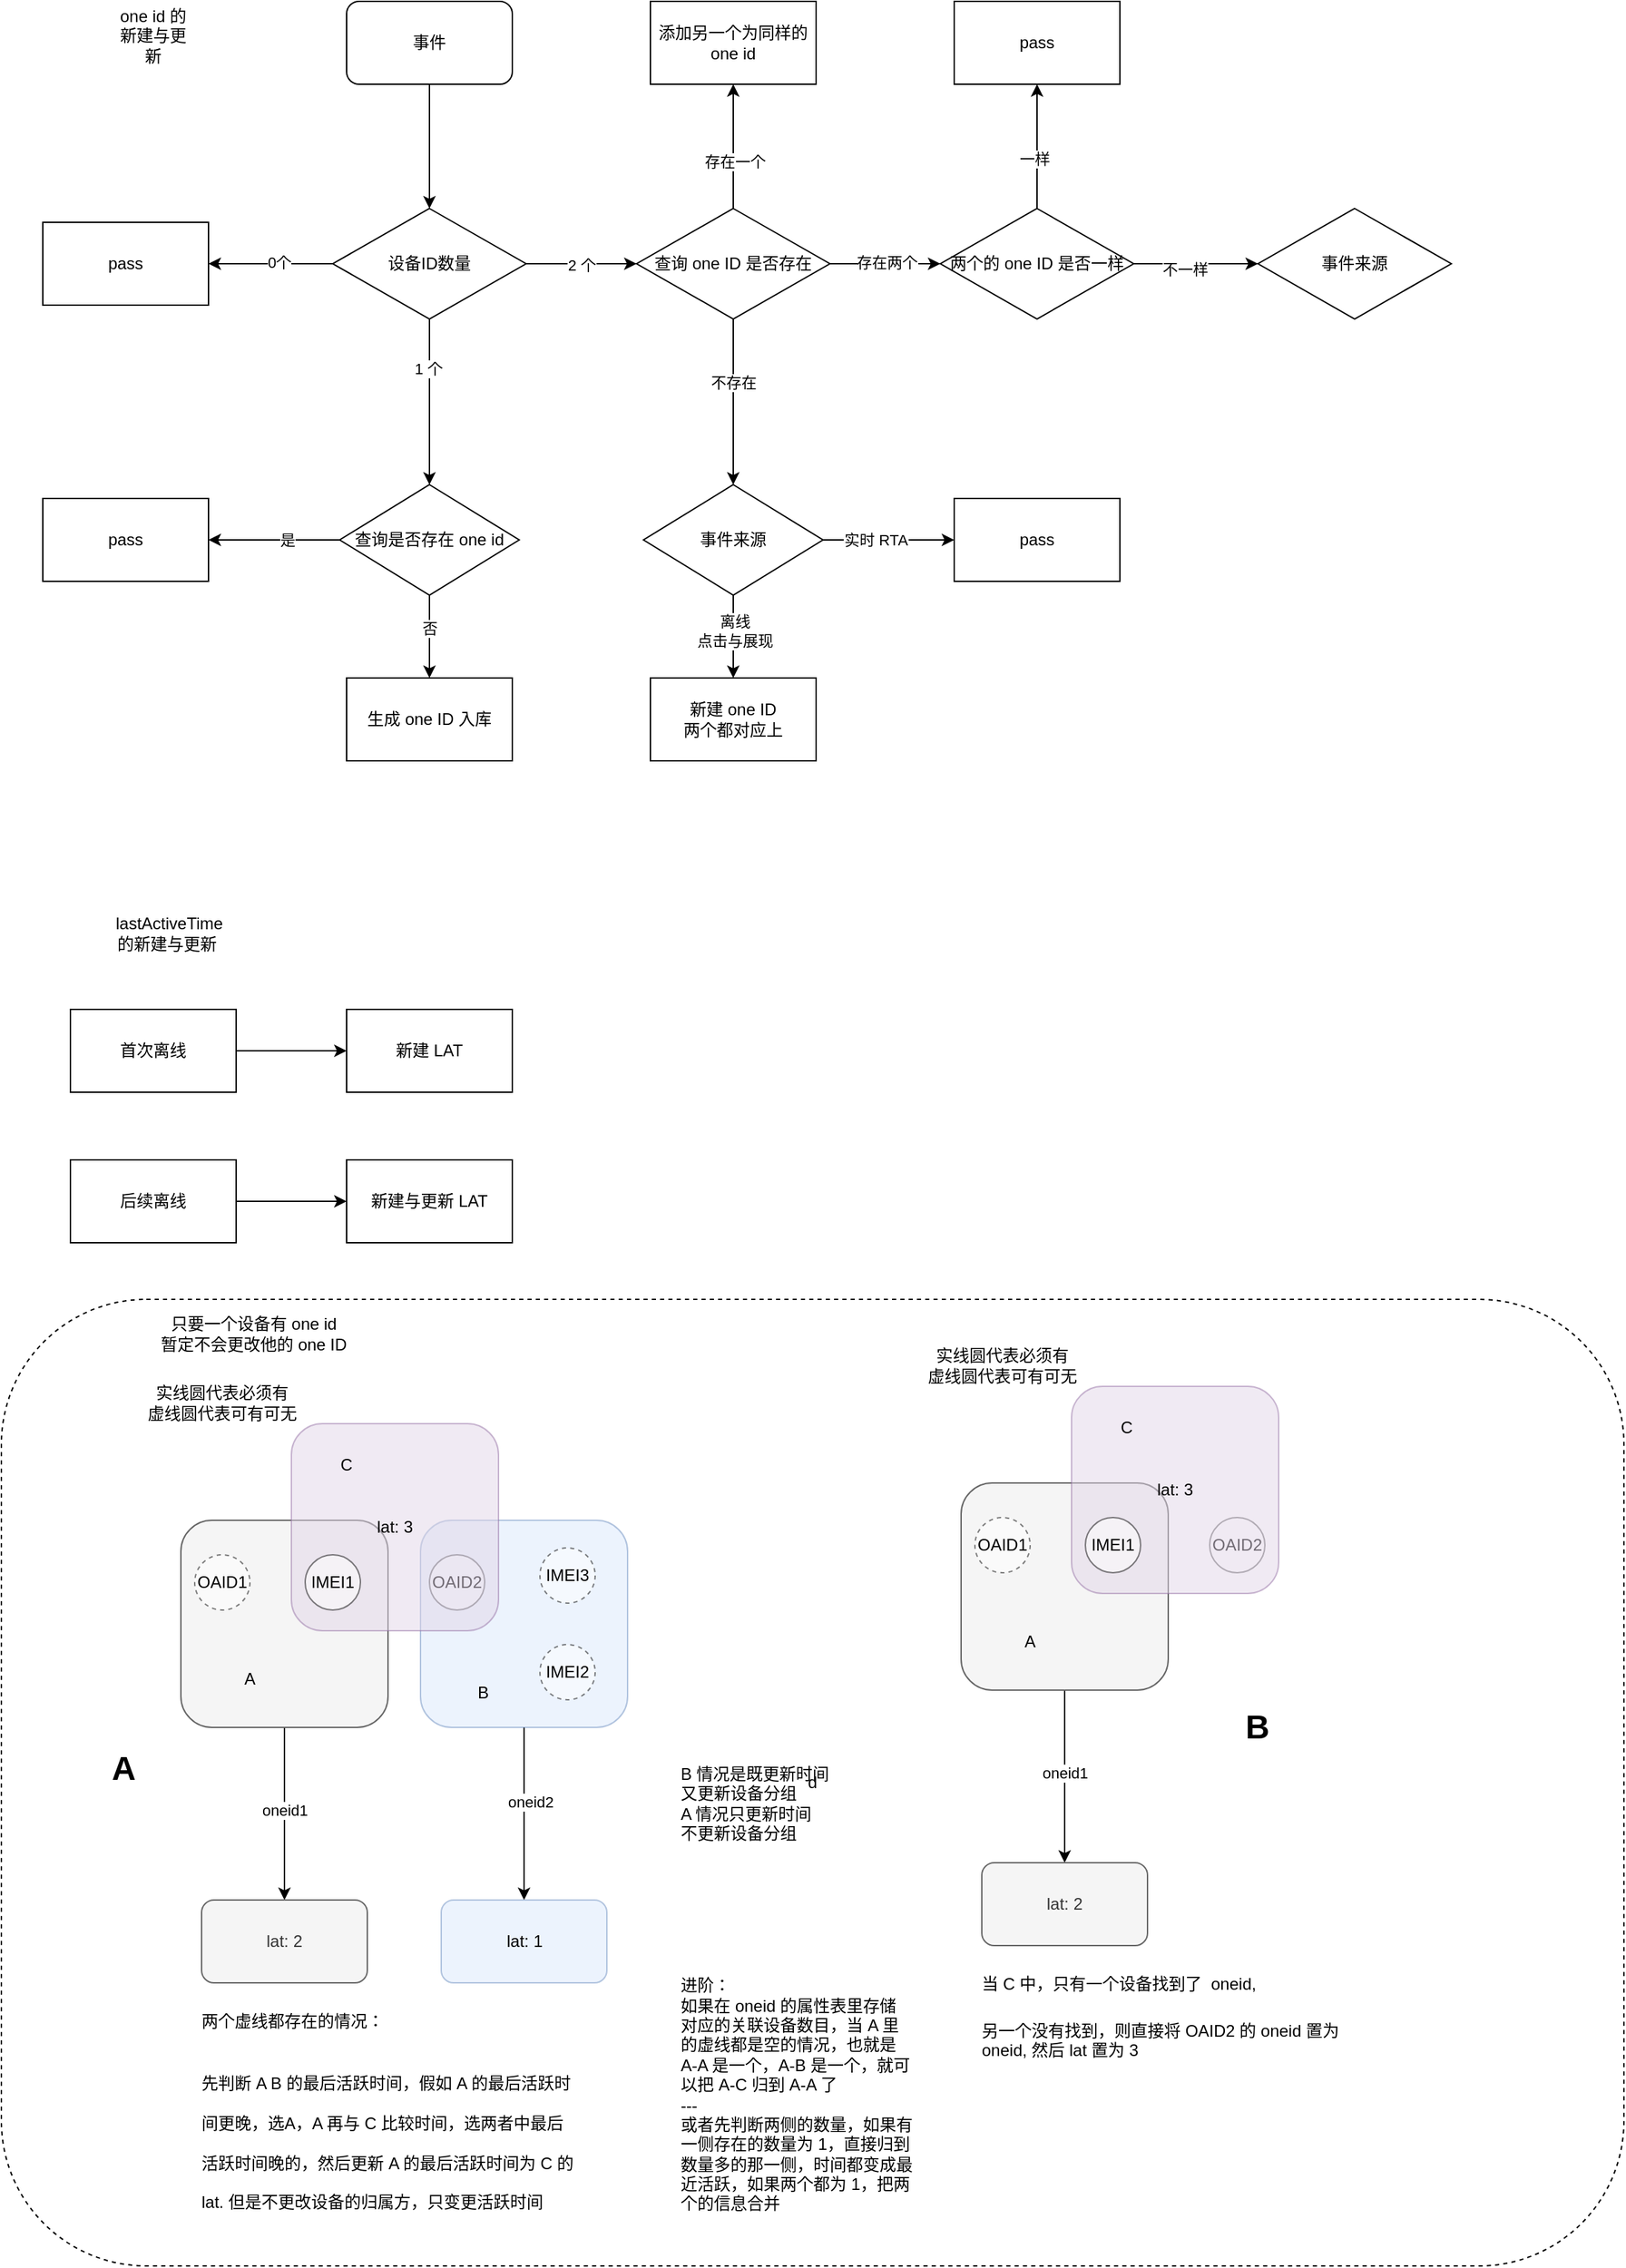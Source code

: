 <mxfile version="15.9.4" type="github">
  <diagram id="OggHDC_XwhGOQqRmTYB_" name="Page-1">
    <mxGraphModel dx="2547" dy="1125" grid="1" gridSize="10" guides="1" tooltips="1" connect="1" arrows="1" fold="1" page="1" pageScale="1" pageWidth="827" pageHeight="1169" math="0" shadow="0">
      <root>
        <mxCell id="0" />
        <mxCell id="1" parent="0" />
        <mxCell id="YP-snuiQqxFkFAlJXJVS-33" value="d" style="rounded=1;whiteSpace=wrap;html=1;dashed=1;" vertex="1" parent="1">
          <mxGeometry x="-730" y="1210" width="1175" height="700" as="geometry" />
        </mxCell>
        <mxCell id="YP-snuiQqxFkFAlJXJVS-22" value="" style="edgeStyle=orthogonalEdgeStyle;rounded=0;orthogonalLoop=1;jettySize=auto;html=1;" edge="1" parent="1" source="YP-snuiQqxFkFAlJXJVS-14" target="YP-snuiQqxFkFAlJXJVS-21">
          <mxGeometry relative="1" as="geometry" />
        </mxCell>
        <mxCell id="YP-snuiQqxFkFAlJXJVS-28" value="oneid1" style="edgeLabel;html=1;align=center;verticalAlign=middle;resizable=0;points=[];" vertex="1" connectable="0" parent="YP-snuiQqxFkFAlJXJVS-22">
          <mxGeometry x="-0.04" relative="1" as="geometry">
            <mxPoint as="offset" />
          </mxGeometry>
        </mxCell>
        <mxCell id="YP-snuiQqxFkFAlJXJVS-14" value="" style="rounded=1;whiteSpace=wrap;html=1;fillColor=#f5f5f5;fontColor=#333333;strokeColor=#666666;" vertex="1" parent="1">
          <mxGeometry x="-600" y="1370" width="150" height="150" as="geometry" />
        </mxCell>
        <mxCell id="YP-snuiQqxFkFAlJXJVS-24" value="" style="edgeStyle=orthogonalEdgeStyle;rounded=0;orthogonalLoop=1;jettySize=auto;html=1;" edge="1" parent="1" source="YP-snuiQqxFkFAlJXJVS-15" target="YP-snuiQqxFkFAlJXJVS-23">
          <mxGeometry relative="1" as="geometry" />
        </mxCell>
        <mxCell id="YP-snuiQqxFkFAlJXJVS-29" value="oneid2" style="edgeLabel;html=1;align=center;verticalAlign=middle;resizable=0;points=[];" vertex="1" connectable="0" parent="YP-snuiQqxFkFAlJXJVS-24">
          <mxGeometry x="-0.136" y="4" relative="1" as="geometry">
            <mxPoint as="offset" />
          </mxGeometry>
        </mxCell>
        <mxCell id="YP-snuiQqxFkFAlJXJVS-15" value="" style="rounded=1;whiteSpace=wrap;html=1;opacity=50;fillColor=#dae8fc;strokeColor=#6c8ebf;" vertex="1" parent="1">
          <mxGeometry x="-426.5" y="1370" width="150" height="150" as="geometry" />
        </mxCell>
        <mxCell id="4dGFSIArGV9XnBd7hIBl-4" style="edgeStyle=orthogonalEdgeStyle;rounded=0;orthogonalLoop=1;jettySize=auto;html=1;" parent="1" edge="1">
          <mxGeometry relative="1" as="geometry">
            <mxPoint x="-420" y="420" as="targetPoint" />
            <mxPoint x="-420" y="330" as="sourcePoint" />
          </mxGeometry>
        </mxCell>
        <mxCell id="4dGFSIArGV9XnBd7hIBl-8" value="" style="edgeStyle=orthogonalEdgeStyle;rounded=0;orthogonalLoop=1;jettySize=auto;html=1;" parent="1" source="4dGFSIArGV9XnBd7hIBl-6" target="4dGFSIArGV9XnBd7hIBl-7" edge="1">
          <mxGeometry relative="1" as="geometry" />
        </mxCell>
        <mxCell id="4dGFSIArGV9XnBd7hIBl-9" value="0个" style="edgeLabel;html=1;align=center;verticalAlign=middle;resizable=0;points=[];" parent="4dGFSIArGV9XnBd7hIBl-8" vertex="1" connectable="0">
          <mxGeometry x="-0.133" y="-1" relative="1" as="geometry">
            <mxPoint as="offset" />
          </mxGeometry>
        </mxCell>
        <mxCell id="4dGFSIArGV9XnBd7hIBl-11" value="" style="edgeStyle=orthogonalEdgeStyle;rounded=0;orthogonalLoop=1;jettySize=auto;html=1;entryX=0.5;entryY=0;entryDx=0;entryDy=0;" parent="1" source="4dGFSIArGV9XnBd7hIBl-6" target="4dGFSIArGV9XnBd7hIBl-13" edge="1">
          <mxGeometry relative="1" as="geometry">
            <mxPoint x="-420" y="610" as="targetPoint" />
          </mxGeometry>
        </mxCell>
        <mxCell id="4dGFSIArGV9XnBd7hIBl-12" value="1 个" style="edgeLabel;html=1;align=center;verticalAlign=middle;resizable=0;points=[];" parent="4dGFSIArGV9XnBd7hIBl-11" vertex="1" connectable="0">
          <mxGeometry x="-0.4" y="-1" relative="1" as="geometry">
            <mxPoint as="offset" />
          </mxGeometry>
        </mxCell>
        <mxCell id="4dGFSIArGV9XnBd7hIBl-21" value="" style="edgeStyle=orthogonalEdgeStyle;rounded=0;orthogonalLoop=1;jettySize=auto;html=1;" parent="1" source="4dGFSIArGV9XnBd7hIBl-6" target="4dGFSIArGV9XnBd7hIBl-20" edge="1">
          <mxGeometry relative="1" as="geometry" />
        </mxCell>
        <mxCell id="4dGFSIArGV9XnBd7hIBl-22" value="2 个" style="edgeLabel;html=1;align=center;verticalAlign=middle;resizable=0;points=[];" parent="4dGFSIArGV9XnBd7hIBl-21" vertex="1" connectable="0">
          <mxGeometry y="-1" relative="1" as="geometry">
            <mxPoint as="offset" />
          </mxGeometry>
        </mxCell>
        <mxCell id="4dGFSIArGV9XnBd7hIBl-6" value="设备ID数量" style="rhombus;whiteSpace=wrap;html=1;" parent="1" vertex="1">
          <mxGeometry x="-490" y="420" width="140" height="80" as="geometry" />
        </mxCell>
        <mxCell id="4dGFSIArGV9XnBd7hIBl-7" value="pass" style="whiteSpace=wrap;html=1;" parent="1" vertex="1">
          <mxGeometry x="-700" y="430" width="120" height="60" as="geometry" />
        </mxCell>
        <mxCell id="4dGFSIArGV9XnBd7hIBl-15" value="" style="edgeStyle=orthogonalEdgeStyle;rounded=0;orthogonalLoop=1;jettySize=auto;html=1;" parent="1" source="4dGFSIArGV9XnBd7hIBl-13" target="4dGFSIArGV9XnBd7hIBl-14" edge="1">
          <mxGeometry relative="1" as="geometry" />
        </mxCell>
        <mxCell id="4dGFSIArGV9XnBd7hIBl-16" value="否" style="edgeLabel;html=1;align=center;verticalAlign=middle;resizable=0;points=[];" parent="4dGFSIArGV9XnBd7hIBl-15" vertex="1" connectable="0">
          <mxGeometry x="-0.222" relative="1" as="geometry">
            <mxPoint as="offset" />
          </mxGeometry>
        </mxCell>
        <mxCell id="4dGFSIArGV9XnBd7hIBl-18" value="" style="edgeStyle=orthogonalEdgeStyle;rounded=0;orthogonalLoop=1;jettySize=auto;html=1;" parent="1" source="4dGFSIArGV9XnBd7hIBl-13" target="4dGFSIArGV9XnBd7hIBl-17" edge="1">
          <mxGeometry relative="1" as="geometry" />
        </mxCell>
        <mxCell id="4dGFSIArGV9XnBd7hIBl-19" value="是" style="edgeLabel;html=1;align=center;verticalAlign=middle;resizable=0;points=[];" parent="4dGFSIArGV9XnBd7hIBl-18" vertex="1" connectable="0">
          <mxGeometry x="-0.2" relative="1" as="geometry">
            <mxPoint as="offset" />
          </mxGeometry>
        </mxCell>
        <mxCell id="4dGFSIArGV9XnBd7hIBl-13" value="&lt;span&gt;查询是否存在 one id&lt;/span&gt;" style="rhombus;whiteSpace=wrap;html=1;" parent="1" vertex="1">
          <mxGeometry x="-485" y="620" width="130" height="80" as="geometry" />
        </mxCell>
        <mxCell id="4dGFSIArGV9XnBd7hIBl-14" value="生成 one ID 入库" style="whiteSpace=wrap;html=1;" parent="1" vertex="1">
          <mxGeometry x="-480" y="760" width="120" height="60" as="geometry" />
        </mxCell>
        <mxCell id="4dGFSIArGV9XnBd7hIBl-17" value="pass" style="whiteSpace=wrap;html=1;" parent="1" vertex="1">
          <mxGeometry x="-700" y="630" width="120" height="60" as="geometry" />
        </mxCell>
        <mxCell id="4dGFSIArGV9XnBd7hIBl-24" value="" style="edgeStyle=orthogonalEdgeStyle;rounded=0;orthogonalLoop=1;jettySize=auto;html=1;" parent="1" source="4dGFSIArGV9XnBd7hIBl-20" target="4dGFSIArGV9XnBd7hIBl-23" edge="1">
          <mxGeometry relative="1" as="geometry" />
        </mxCell>
        <mxCell id="4dGFSIArGV9XnBd7hIBl-25" value="存在一个" style="edgeLabel;html=1;align=center;verticalAlign=middle;resizable=0;points=[];" parent="4dGFSIArGV9XnBd7hIBl-24" vertex="1" connectable="0">
          <mxGeometry x="-0.244" y="-1" relative="1" as="geometry">
            <mxPoint as="offset" />
          </mxGeometry>
        </mxCell>
        <mxCell id="4dGFSIArGV9XnBd7hIBl-27" value="" style="edgeStyle=orthogonalEdgeStyle;rounded=0;orthogonalLoop=1;jettySize=auto;html=1;entryX=0.5;entryY=0;entryDx=0;entryDy=0;" parent="1" source="4dGFSIArGV9XnBd7hIBl-20" target="4dGFSIArGV9XnBd7hIBl-107" edge="1">
          <mxGeometry relative="1" as="geometry">
            <mxPoint x="-200" y="610" as="targetPoint" />
          </mxGeometry>
        </mxCell>
        <mxCell id="4dGFSIArGV9XnBd7hIBl-28" value="不存在" style="edgeLabel;html=1;align=center;verticalAlign=middle;resizable=0;points=[];" parent="4dGFSIArGV9XnBd7hIBl-27" vertex="1" connectable="0">
          <mxGeometry x="-0.244" relative="1" as="geometry">
            <mxPoint as="offset" />
          </mxGeometry>
        </mxCell>
        <mxCell id="4dGFSIArGV9XnBd7hIBl-32" value="" style="edgeStyle=orthogonalEdgeStyle;rounded=0;orthogonalLoop=1;jettySize=auto;html=1;" parent="1" source="4dGFSIArGV9XnBd7hIBl-20" target="4dGFSIArGV9XnBd7hIBl-31" edge="1">
          <mxGeometry relative="1" as="geometry" />
        </mxCell>
        <mxCell id="4dGFSIArGV9XnBd7hIBl-33" value="存在两个" style="edgeLabel;html=1;align=center;verticalAlign=middle;resizable=0;points=[];" parent="4dGFSIArGV9XnBd7hIBl-32" vertex="1" connectable="0">
          <mxGeometry x="0.025" y="1" relative="1" as="geometry">
            <mxPoint as="offset" />
          </mxGeometry>
        </mxCell>
        <mxCell id="4dGFSIArGV9XnBd7hIBl-20" value="查询 one ID 是否存在" style="rhombus;whiteSpace=wrap;html=1;" parent="1" vertex="1">
          <mxGeometry x="-270" y="420" width="140" height="80" as="geometry" />
        </mxCell>
        <mxCell id="4dGFSIArGV9XnBd7hIBl-23" value="添加另一个为同样的&lt;br&gt;one id" style="whiteSpace=wrap;html=1;" parent="1" vertex="1">
          <mxGeometry x="-260" y="270" width="120" height="60" as="geometry" />
        </mxCell>
        <mxCell id="4dGFSIArGV9XnBd7hIBl-35" value="" style="edgeStyle=orthogonalEdgeStyle;rounded=0;orthogonalLoop=1;jettySize=auto;html=1;" parent="1" source="4dGFSIArGV9XnBd7hIBl-31" target="4dGFSIArGV9XnBd7hIBl-34" edge="1">
          <mxGeometry relative="1" as="geometry" />
        </mxCell>
        <mxCell id="4dGFSIArGV9XnBd7hIBl-36" value="一样" style="edgeLabel;html=1;align=center;verticalAlign=middle;resizable=0;points=[];" parent="4dGFSIArGV9XnBd7hIBl-35" vertex="1" connectable="0">
          <mxGeometry x="-0.2" y="2" relative="1" as="geometry">
            <mxPoint as="offset" />
          </mxGeometry>
        </mxCell>
        <mxCell id="4dGFSIArGV9XnBd7hIBl-38" value="" style="edgeStyle=orthogonalEdgeStyle;rounded=0;orthogonalLoop=1;jettySize=auto;html=1;" parent="1" source="4dGFSIArGV9XnBd7hIBl-31" edge="1">
          <mxGeometry relative="1" as="geometry">
            <mxPoint x="180" y="460" as="targetPoint" />
          </mxGeometry>
        </mxCell>
        <mxCell id="4dGFSIArGV9XnBd7hIBl-39" value="不一样" style="edgeLabel;html=1;align=center;verticalAlign=middle;resizable=0;points=[];" parent="4dGFSIArGV9XnBd7hIBl-38" vertex="1" connectable="0">
          <mxGeometry x="-0.178" y="-4" relative="1" as="geometry">
            <mxPoint as="offset" />
          </mxGeometry>
        </mxCell>
        <mxCell id="4dGFSIArGV9XnBd7hIBl-31" value="两个的 one ID 是否一样" style="rhombus;whiteSpace=wrap;html=1;" parent="1" vertex="1">
          <mxGeometry x="-50" y="420" width="140" height="80" as="geometry" />
        </mxCell>
        <mxCell id="4dGFSIArGV9XnBd7hIBl-34" value="pass" style="whiteSpace=wrap;html=1;" parent="1" vertex="1">
          <mxGeometry x="-40" y="270" width="120" height="60" as="geometry" />
        </mxCell>
        <mxCell id="4dGFSIArGV9XnBd7hIBl-109" value="" style="edgeStyle=orthogonalEdgeStyle;rounded=0;orthogonalLoop=1;jettySize=auto;html=1;" parent="1" source="4dGFSIArGV9XnBd7hIBl-107" target="4dGFSIArGV9XnBd7hIBl-108" edge="1">
          <mxGeometry relative="1" as="geometry" />
        </mxCell>
        <mxCell id="4dGFSIArGV9XnBd7hIBl-110" value="离线&lt;br&gt;点击与展现" style="edgeLabel;html=1;align=center;verticalAlign=middle;resizable=0;points=[];" parent="4dGFSIArGV9XnBd7hIBl-109" vertex="1" connectable="0">
          <mxGeometry x="-0.156" y="1" relative="1" as="geometry">
            <mxPoint as="offset" />
          </mxGeometry>
        </mxCell>
        <mxCell id="4dGFSIArGV9XnBd7hIBl-112" value="" style="edgeStyle=orthogonalEdgeStyle;rounded=0;orthogonalLoop=1;jettySize=auto;html=1;" parent="1" source="4dGFSIArGV9XnBd7hIBl-107" target="4dGFSIArGV9XnBd7hIBl-111" edge="1">
          <mxGeometry relative="1" as="geometry" />
        </mxCell>
        <mxCell id="4dGFSIArGV9XnBd7hIBl-113" value="实时 RTA" style="edgeLabel;html=1;align=center;verticalAlign=middle;resizable=0;points=[];" parent="4dGFSIArGV9XnBd7hIBl-112" vertex="1" connectable="0">
          <mxGeometry x="-0.2" relative="1" as="geometry">
            <mxPoint as="offset" />
          </mxGeometry>
        </mxCell>
        <mxCell id="4dGFSIArGV9XnBd7hIBl-107" value="事件来源" style="rhombus;whiteSpace=wrap;html=1;" parent="1" vertex="1">
          <mxGeometry x="-265" y="620" width="130" height="80" as="geometry" />
        </mxCell>
        <mxCell id="4dGFSIArGV9XnBd7hIBl-108" value="新建 one ID&lt;br&gt;两个都对应上" style="whiteSpace=wrap;html=1;" parent="1" vertex="1">
          <mxGeometry x="-260" y="760" width="120" height="60" as="geometry" />
        </mxCell>
        <mxCell id="4dGFSIArGV9XnBd7hIBl-111" value="pass" style="whiteSpace=wrap;html=1;" parent="1" vertex="1">
          <mxGeometry x="-40" y="630" width="120" height="60" as="geometry" />
        </mxCell>
        <mxCell id="4dGFSIArGV9XnBd7hIBl-115" value="&lt;span&gt;事件&lt;/span&gt;" style="rounded=1;whiteSpace=wrap;html=1;" parent="1" vertex="1">
          <mxGeometry x="-480" y="270" width="120" height="60" as="geometry" />
        </mxCell>
        <mxCell id="YP-snuiQqxFkFAlJXJVS-1" value="事件来源" style="rhombus;whiteSpace=wrap;html=1;" vertex="1" parent="1">
          <mxGeometry x="180" y="420" width="140" height="80" as="geometry" />
        </mxCell>
        <mxCell id="YP-snuiQqxFkFAlJXJVS-2" value="one id 的新建与更新" style="text;html=1;strokeColor=none;fillColor=none;align=center;verticalAlign=middle;whiteSpace=wrap;rounded=0;" vertex="1" parent="1">
          <mxGeometry x="-650" y="280" width="60" height="30" as="geometry" />
        </mxCell>
        <mxCell id="YP-snuiQqxFkFAlJXJVS-3" value="&amp;nbsp;lastActiveTime 的新建与更新" style="text;html=1;strokeColor=none;fillColor=none;align=center;verticalAlign=middle;whiteSpace=wrap;rounded=0;" vertex="1" parent="1">
          <mxGeometry x="-640" y="930" width="60" height="30" as="geometry" />
        </mxCell>
        <mxCell id="YP-snuiQqxFkFAlJXJVS-6" value="" style="edgeStyle=orthogonalEdgeStyle;rounded=0;orthogonalLoop=1;jettySize=auto;html=1;" edge="1" parent="1" source="YP-snuiQqxFkFAlJXJVS-4" target="YP-snuiQqxFkFAlJXJVS-5">
          <mxGeometry relative="1" as="geometry" />
        </mxCell>
        <mxCell id="YP-snuiQqxFkFAlJXJVS-4" value="首次离线" style="rounded=0;whiteSpace=wrap;html=1;" vertex="1" parent="1">
          <mxGeometry x="-680" y="1000" width="120" height="60" as="geometry" />
        </mxCell>
        <mxCell id="YP-snuiQqxFkFAlJXJVS-5" value="新建 LAT" style="whiteSpace=wrap;html=1;rounded=0;" vertex="1" parent="1">
          <mxGeometry x="-480" y="1000" width="120" height="60" as="geometry" />
        </mxCell>
        <mxCell id="YP-snuiQqxFkFAlJXJVS-7" value="" style="edgeStyle=orthogonalEdgeStyle;rounded=0;orthogonalLoop=1;jettySize=auto;html=1;" edge="1" parent="1" source="YP-snuiQqxFkFAlJXJVS-8" target="YP-snuiQqxFkFAlJXJVS-9">
          <mxGeometry relative="1" as="geometry" />
        </mxCell>
        <mxCell id="YP-snuiQqxFkFAlJXJVS-8" value="后续离线" style="rounded=0;whiteSpace=wrap;html=1;" vertex="1" parent="1">
          <mxGeometry x="-680" y="1109" width="120" height="60" as="geometry" />
        </mxCell>
        <mxCell id="YP-snuiQqxFkFAlJXJVS-9" value="新建与更新 LAT" style="whiteSpace=wrap;html=1;rounded=0;" vertex="1" parent="1">
          <mxGeometry x="-480" y="1109" width="120" height="60" as="geometry" />
        </mxCell>
        <mxCell id="YP-snuiQqxFkFAlJXJVS-16" value="OAID1" style="ellipse;whiteSpace=wrap;html=1;aspect=fixed;opacity=50;dashed=1;" vertex="1" parent="1">
          <mxGeometry x="-590" y="1395" width="40" height="40" as="geometry" />
        </mxCell>
        <mxCell id="YP-snuiQqxFkFAlJXJVS-18" value="OAID2" style="ellipse;whiteSpace=wrap;html=1;aspect=fixed;opacity=50;" vertex="1" parent="1">
          <mxGeometry x="-420" y="1395" width="40" height="40" as="geometry" />
        </mxCell>
        <mxCell id="YP-snuiQqxFkFAlJXJVS-19" value="lat: 3" style="rounded=1;whiteSpace=wrap;html=1;opacity=50;fillColor=#e1d5e7;strokeColor=#9673a6;" vertex="1" parent="1">
          <mxGeometry x="-520" y="1300" width="150" height="150" as="geometry" />
        </mxCell>
        <mxCell id="YP-snuiQqxFkFAlJXJVS-20" value="IMEI2" style="ellipse;whiteSpace=wrap;html=1;aspect=fixed;opacity=50;dashed=1;" vertex="1" parent="1">
          <mxGeometry x="-340" y="1460" width="40" height="40" as="geometry" />
        </mxCell>
        <mxCell id="YP-snuiQqxFkFAlJXJVS-17" value="IMEI1" style="ellipse;whiteSpace=wrap;html=1;aspect=fixed;opacity=50;" vertex="1" parent="1">
          <mxGeometry x="-510" y="1395" width="40" height="40" as="geometry" />
        </mxCell>
        <mxCell id="YP-snuiQqxFkFAlJXJVS-21" value="lat: 2" style="whiteSpace=wrap;html=1;fillColor=#f5f5f5;strokeColor=#666666;fontColor=#333333;rounded=1;" vertex="1" parent="1">
          <mxGeometry x="-585" y="1645" width="120" height="60" as="geometry" />
        </mxCell>
        <mxCell id="YP-snuiQqxFkFAlJXJVS-23" value="lat: 1" style="whiteSpace=wrap;html=1;fillColor=#dae8fc;strokeColor=#6c8ebf;rounded=1;opacity=50;" vertex="1" parent="1">
          <mxGeometry x="-411.5" y="1645" width="120" height="60" as="geometry" />
        </mxCell>
        <mxCell id="YP-snuiQqxFkFAlJXJVS-25" value="C" style="text;html=1;strokeColor=none;fillColor=none;align=center;verticalAlign=middle;whiteSpace=wrap;rounded=0;opacity=50;" vertex="1" parent="1">
          <mxGeometry x="-510" y="1315" width="60" height="30" as="geometry" />
        </mxCell>
        <mxCell id="YP-snuiQqxFkFAlJXJVS-26" value="A" style="text;html=1;strokeColor=none;fillColor=none;align=center;verticalAlign=middle;whiteSpace=wrap;rounded=0;opacity=50;" vertex="1" parent="1">
          <mxGeometry x="-580" y="1470" width="60" height="30" as="geometry" />
        </mxCell>
        <mxCell id="YP-snuiQqxFkFAlJXJVS-27" value="B" style="text;html=1;strokeColor=none;fillColor=none;align=center;verticalAlign=middle;whiteSpace=wrap;rounded=0;opacity=50;" vertex="1" parent="1">
          <mxGeometry x="-411" y="1480" width="60" height="30" as="geometry" />
        </mxCell>
        <mxCell id="YP-snuiQqxFkFAlJXJVS-30" value="实线圆代表必须有&lt;br&gt;虚线圆代表可有可无" style="text;html=1;strokeColor=none;fillColor=none;align=center;verticalAlign=middle;whiteSpace=wrap;rounded=0;dashed=1;opacity=50;" vertex="1" parent="1">
          <mxGeometry x="-635" y="1270" width="130" height="30" as="geometry" />
        </mxCell>
        <mxCell id="YP-snuiQqxFkFAlJXJVS-31" value="&lt;h1&gt;&lt;span style=&quot;font-size: 12px ; font-weight: 400&quot;&gt;两个虚线都存在的情况：&lt;/span&gt;&lt;/h1&gt;&lt;h1&gt;&lt;span style=&quot;font-size: 12px ; font-weight: normal&quot;&gt;先判断 A B 的最后活跃时间，假如 A 的最后活跃时间更晚，选A，A 再与 C 比较时间，选两者中最后活跃时间晚的，然后更新 A 的最后活跃时间为 C 的 lat. 但是不更改设备的归属方，只变更活跃时间&lt;/span&gt;&lt;br&gt;&lt;/h1&gt;" style="text;html=1;strokeColor=none;fillColor=none;spacing=5;spacingTop=-20;whiteSpace=wrap;overflow=hidden;rounded=0;dashed=1;opacity=50;" vertex="1" parent="1">
          <mxGeometry x="-590" y="1709" width="280" height="175" as="geometry" />
        </mxCell>
        <mxCell id="YP-snuiQqxFkFAlJXJVS-34" value="只要一个设备有 one id&amp;nbsp;&lt;br&gt;暂定不会更改他的 one ID&amp;nbsp;" style="text;html=1;strokeColor=none;fillColor=none;align=center;verticalAlign=middle;whiteSpace=wrap;rounded=0;dashed=1;" vertex="1" parent="1">
          <mxGeometry x="-626" y="1220" width="161" height="30" as="geometry" />
        </mxCell>
        <mxCell id="YP-snuiQqxFkFAlJXJVS-35" value="IMEI3" style="ellipse;whiteSpace=wrap;html=1;aspect=fixed;opacity=50;dashed=1;" vertex="1" parent="1">
          <mxGeometry x="-340" y="1390" width="40" height="40" as="geometry" />
        </mxCell>
        <mxCell id="YP-snuiQqxFkFAlJXJVS-36" value="" style="edgeStyle=orthogonalEdgeStyle;rounded=0;orthogonalLoop=1;jettySize=auto;html=1;" edge="1" parent="1" source="YP-snuiQqxFkFAlJXJVS-38" target="YP-snuiQqxFkFAlJXJVS-47">
          <mxGeometry relative="1" as="geometry" />
        </mxCell>
        <mxCell id="YP-snuiQqxFkFAlJXJVS-37" value="oneid1" style="edgeLabel;html=1;align=center;verticalAlign=middle;resizable=0;points=[];" vertex="1" connectable="0" parent="YP-snuiQqxFkFAlJXJVS-36">
          <mxGeometry x="-0.04" relative="1" as="geometry">
            <mxPoint as="offset" />
          </mxGeometry>
        </mxCell>
        <mxCell id="YP-snuiQqxFkFAlJXJVS-38" value="" style="rounded=1;whiteSpace=wrap;html=1;fillColor=#f5f5f5;fontColor=#333333;strokeColor=#666666;" vertex="1" parent="1">
          <mxGeometry x="-35" y="1343" width="150" height="150" as="geometry" />
        </mxCell>
        <mxCell id="YP-snuiQqxFkFAlJXJVS-42" value="OAID1" style="ellipse;whiteSpace=wrap;html=1;aspect=fixed;opacity=50;dashed=1;" vertex="1" parent="1">
          <mxGeometry x="-25" y="1368" width="40" height="40" as="geometry" />
        </mxCell>
        <mxCell id="YP-snuiQqxFkFAlJXJVS-43" value="OAID2" style="ellipse;whiteSpace=wrap;html=1;aspect=fixed;opacity=50;" vertex="1" parent="1">
          <mxGeometry x="145" y="1368" width="40" height="40" as="geometry" />
        </mxCell>
        <mxCell id="YP-snuiQqxFkFAlJXJVS-44" value="lat: 3" style="rounded=1;whiteSpace=wrap;html=1;opacity=50;fillColor=#e1d5e7;strokeColor=#9673a6;" vertex="1" parent="1">
          <mxGeometry x="45" y="1273" width="150" height="150" as="geometry" />
        </mxCell>
        <mxCell id="YP-snuiQqxFkFAlJXJVS-46" value="IMEI1" style="ellipse;whiteSpace=wrap;html=1;aspect=fixed;opacity=50;" vertex="1" parent="1">
          <mxGeometry x="55" y="1368" width="40" height="40" as="geometry" />
        </mxCell>
        <mxCell id="YP-snuiQqxFkFAlJXJVS-47" value="lat: 2" style="whiteSpace=wrap;html=1;fillColor=#f5f5f5;strokeColor=#666666;fontColor=#333333;rounded=1;" vertex="1" parent="1">
          <mxGeometry x="-20" y="1618" width="120" height="60" as="geometry" />
        </mxCell>
        <mxCell id="YP-snuiQqxFkFAlJXJVS-49" value="C" style="text;html=1;strokeColor=none;fillColor=none;align=center;verticalAlign=middle;whiteSpace=wrap;rounded=0;opacity=50;" vertex="1" parent="1">
          <mxGeometry x="55" y="1288" width="60" height="30" as="geometry" />
        </mxCell>
        <mxCell id="YP-snuiQqxFkFAlJXJVS-50" value="A" style="text;html=1;strokeColor=none;fillColor=none;align=center;verticalAlign=middle;whiteSpace=wrap;rounded=0;opacity=50;" vertex="1" parent="1">
          <mxGeometry x="-15" y="1443" width="60" height="30" as="geometry" />
        </mxCell>
        <mxCell id="YP-snuiQqxFkFAlJXJVS-52" value="实线圆代表必须有&lt;br&gt;虚线圆代表可有可无" style="text;html=1;strokeColor=none;fillColor=none;align=center;verticalAlign=middle;whiteSpace=wrap;rounded=0;dashed=1;opacity=50;" vertex="1" parent="1">
          <mxGeometry x="-70" y="1243" width="130" height="30" as="geometry" />
        </mxCell>
        <mxCell id="YP-snuiQqxFkFAlJXJVS-53" value="&lt;h1&gt;&lt;span style=&quot;font-size: 12px ; font-weight: 400&quot;&gt;当 C 中，只有一个设备找到了&amp;nbsp; oneid,&lt;/span&gt;&lt;/h1&gt;&lt;div&gt;另一个没有找到，则直接将 OAID2 的 oneid 置为&lt;/div&gt;&lt;div&gt;oneid, 然后 lat 置为 3&lt;/div&gt;" style="text;html=1;strokeColor=none;fillColor=none;spacing=5;spacingTop=-20;whiteSpace=wrap;overflow=hidden;rounded=0;dashed=1;opacity=50;" vertex="1" parent="1">
          <mxGeometry x="-25" y="1682" width="280" height="175" as="geometry" />
        </mxCell>
        <mxCell id="YP-snuiQqxFkFAlJXJVS-75" value="&lt;h1&gt;A&lt;/h1&gt;&lt;p&gt;&lt;br&gt;&lt;/p&gt;" style="text;html=1;strokeColor=none;fillColor=none;spacing=5;spacingTop=-20;whiteSpace=wrap;overflow=hidden;rounded=0;dashed=1;" vertex="1" parent="1">
          <mxGeometry x="-655" y="1530" width="29" height="40" as="geometry" />
        </mxCell>
        <mxCell id="YP-snuiQqxFkFAlJXJVS-76" value="&lt;h1&gt;B&lt;/h1&gt;&lt;p&gt;&lt;br&gt;&lt;/p&gt;" style="text;html=1;strokeColor=none;fillColor=none;spacing=5;spacingTop=-20;whiteSpace=wrap;overflow=hidden;rounded=0;dashed=1;" vertex="1" parent="1">
          <mxGeometry x="166" y="1500" width="29" height="40" as="geometry" />
        </mxCell>
        <mxCell id="YP-snuiQqxFkFAlJXJVS-77" value="B 情况是既更新时间&lt;br&gt;又更新设备分组&lt;br&gt;A 情况只更新时间&lt;br&gt;&lt;div&gt;&lt;span&gt;不更新设备分组&lt;/span&gt;&lt;/div&gt;" style="text;html=1;strokeColor=none;fillColor=none;align=left;verticalAlign=middle;whiteSpace=wrap;rounded=0;dashed=1;" vertex="1" parent="1">
          <mxGeometry x="-240" y="1530" width="170" height="90" as="geometry" />
        </mxCell>
        <mxCell id="YP-snuiQqxFkFAlJXJVS-78" value="进阶：&lt;br&gt;如果在 oneid 的属性表里存储&lt;br&gt;对应的关联设备数目，当 A 里的虚线都是空的情况，也就是 A-A 是一个，A-B 是一个，就可以把 A-C 归到 A-A 了&lt;br&gt;---&lt;br&gt;或者先判断两侧的数量，如果有一侧存在的数量为 1，直接归到数量多的那一侧，时间都变成最近活跃，如果两个都为 1，把两个的信息合并" style="text;html=1;strokeColor=none;fillColor=none;align=left;verticalAlign=middle;whiteSpace=wrap;rounded=0;dashed=1;" vertex="1" parent="1">
          <mxGeometry x="-240" y="1682" width="170" height="208" as="geometry" />
        </mxCell>
      </root>
    </mxGraphModel>
  </diagram>
</mxfile>
